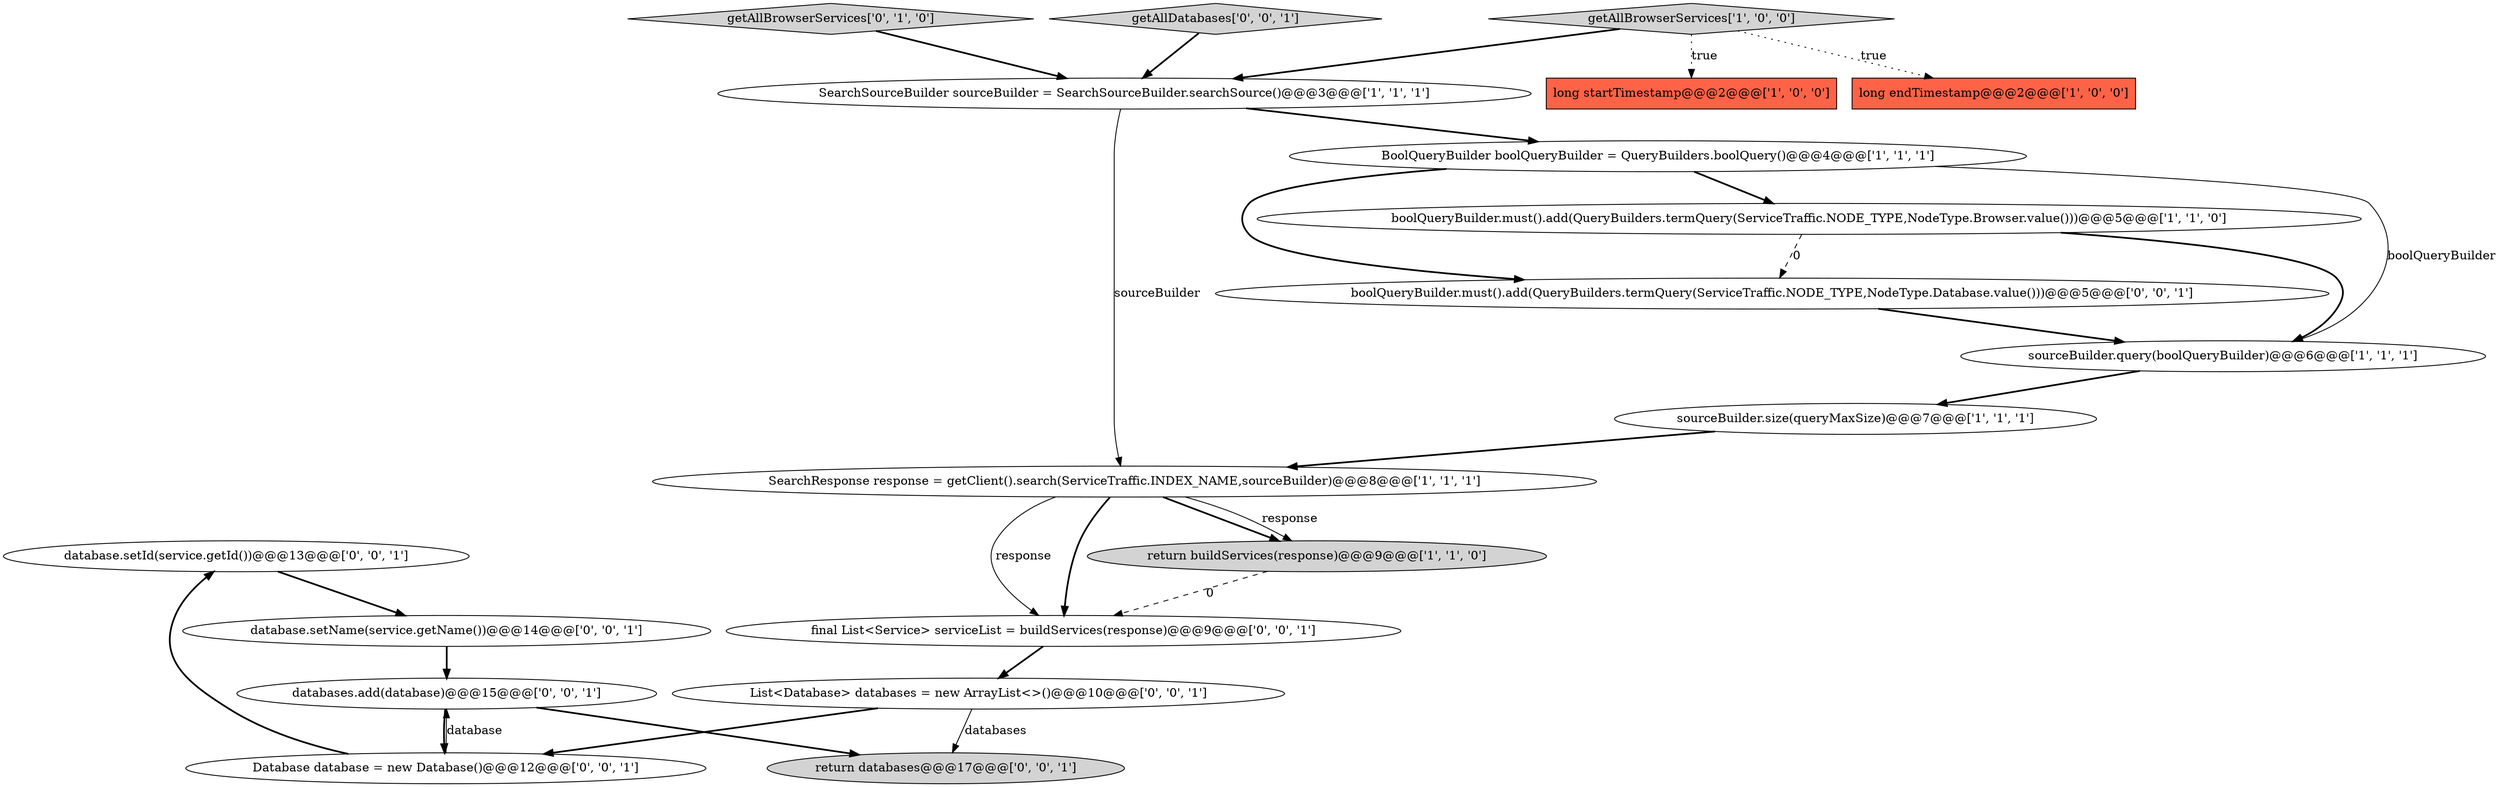 digraph {
12 [style = filled, label = "database.setId(service.getId())@@@13@@@['0', '0', '1']", fillcolor = white, shape = ellipse image = "AAA0AAABBB3BBB"];
2 [style = filled, label = "long endTimestamp@@@2@@@['1', '0', '0']", fillcolor = tomato, shape = box image = "AAA1AAABBB1BBB"];
10 [style = filled, label = "getAllBrowserServices['0', '1', '0']", fillcolor = lightgray, shape = diamond image = "AAA0AAABBB2BBB"];
5 [style = filled, label = "SearchResponse response = getClient().search(ServiceTraffic.INDEX_NAME,sourceBuilder)@@@8@@@['1', '1', '1']", fillcolor = white, shape = ellipse image = "AAA0AAABBB1BBB"];
6 [style = filled, label = "SearchSourceBuilder sourceBuilder = SearchSourceBuilder.searchSource()@@@3@@@['1', '1', '1']", fillcolor = white, shape = ellipse image = "AAA0AAABBB1BBB"];
0 [style = filled, label = "long startTimestamp@@@2@@@['1', '0', '0']", fillcolor = tomato, shape = box image = "AAA0AAABBB1BBB"];
7 [style = filled, label = "sourceBuilder.size(queryMaxSize)@@@7@@@['1', '1', '1']", fillcolor = white, shape = ellipse image = "AAA0AAABBB1BBB"];
8 [style = filled, label = "return buildServices(response)@@@9@@@['1', '1', '0']", fillcolor = lightgray, shape = ellipse image = "AAA0AAABBB1BBB"];
9 [style = filled, label = "boolQueryBuilder.must().add(QueryBuilders.termQuery(ServiceTraffic.NODE_TYPE,NodeType.Browser.value()))@@@5@@@['1', '1', '0']", fillcolor = white, shape = ellipse image = "AAA0AAABBB1BBB"];
15 [style = filled, label = "Database database = new Database()@@@12@@@['0', '0', '1']", fillcolor = white, shape = ellipse image = "AAA0AAABBB3BBB"];
17 [style = filled, label = "database.setName(service.getName())@@@14@@@['0', '0', '1']", fillcolor = white, shape = ellipse image = "AAA0AAABBB3BBB"];
19 [style = filled, label = "getAllDatabases['0', '0', '1']", fillcolor = lightgray, shape = diamond image = "AAA0AAABBB3BBB"];
11 [style = filled, label = "final List<Service> serviceList = buildServices(response)@@@9@@@['0', '0', '1']", fillcolor = white, shape = ellipse image = "AAA0AAABBB3BBB"];
14 [style = filled, label = "databases.add(database)@@@15@@@['0', '0', '1']", fillcolor = white, shape = ellipse image = "AAA0AAABBB3BBB"];
18 [style = filled, label = "List<Database> databases = new ArrayList<>()@@@10@@@['0', '0', '1']", fillcolor = white, shape = ellipse image = "AAA0AAABBB3BBB"];
13 [style = filled, label = "return databases@@@17@@@['0', '0', '1']", fillcolor = lightgray, shape = ellipse image = "AAA0AAABBB3BBB"];
4 [style = filled, label = "getAllBrowserServices['1', '0', '0']", fillcolor = lightgray, shape = diamond image = "AAA0AAABBB1BBB"];
3 [style = filled, label = "sourceBuilder.query(boolQueryBuilder)@@@6@@@['1', '1', '1']", fillcolor = white, shape = ellipse image = "AAA0AAABBB1BBB"];
1 [style = filled, label = "BoolQueryBuilder boolQueryBuilder = QueryBuilders.boolQuery()@@@4@@@['1', '1', '1']", fillcolor = white, shape = ellipse image = "AAA0AAABBB1BBB"];
16 [style = filled, label = "boolQueryBuilder.must().add(QueryBuilders.termQuery(ServiceTraffic.NODE_TYPE,NodeType.Database.value()))@@@5@@@['0', '0', '1']", fillcolor = white, shape = ellipse image = "AAA0AAABBB3BBB"];
16->3 [style = bold, label=""];
5->8 [style = bold, label=""];
9->16 [style = dashed, label="0"];
18->13 [style = solid, label="databases"];
4->6 [style = bold, label=""];
4->0 [style = dotted, label="true"];
12->17 [style = bold, label=""];
18->15 [style = bold, label=""];
5->11 [style = solid, label="response"];
19->6 [style = bold, label=""];
10->6 [style = bold, label=""];
11->18 [style = bold, label=""];
1->9 [style = bold, label=""];
5->8 [style = solid, label="response"];
6->1 [style = bold, label=""];
7->5 [style = bold, label=""];
3->7 [style = bold, label=""];
15->14 [style = solid, label="database"];
17->14 [style = bold, label=""];
1->16 [style = bold, label=""];
6->5 [style = solid, label="sourceBuilder"];
9->3 [style = bold, label=""];
1->3 [style = solid, label="boolQueryBuilder"];
14->15 [style = bold, label=""];
5->11 [style = bold, label=""];
15->12 [style = bold, label=""];
14->13 [style = bold, label=""];
8->11 [style = dashed, label="0"];
4->2 [style = dotted, label="true"];
}
